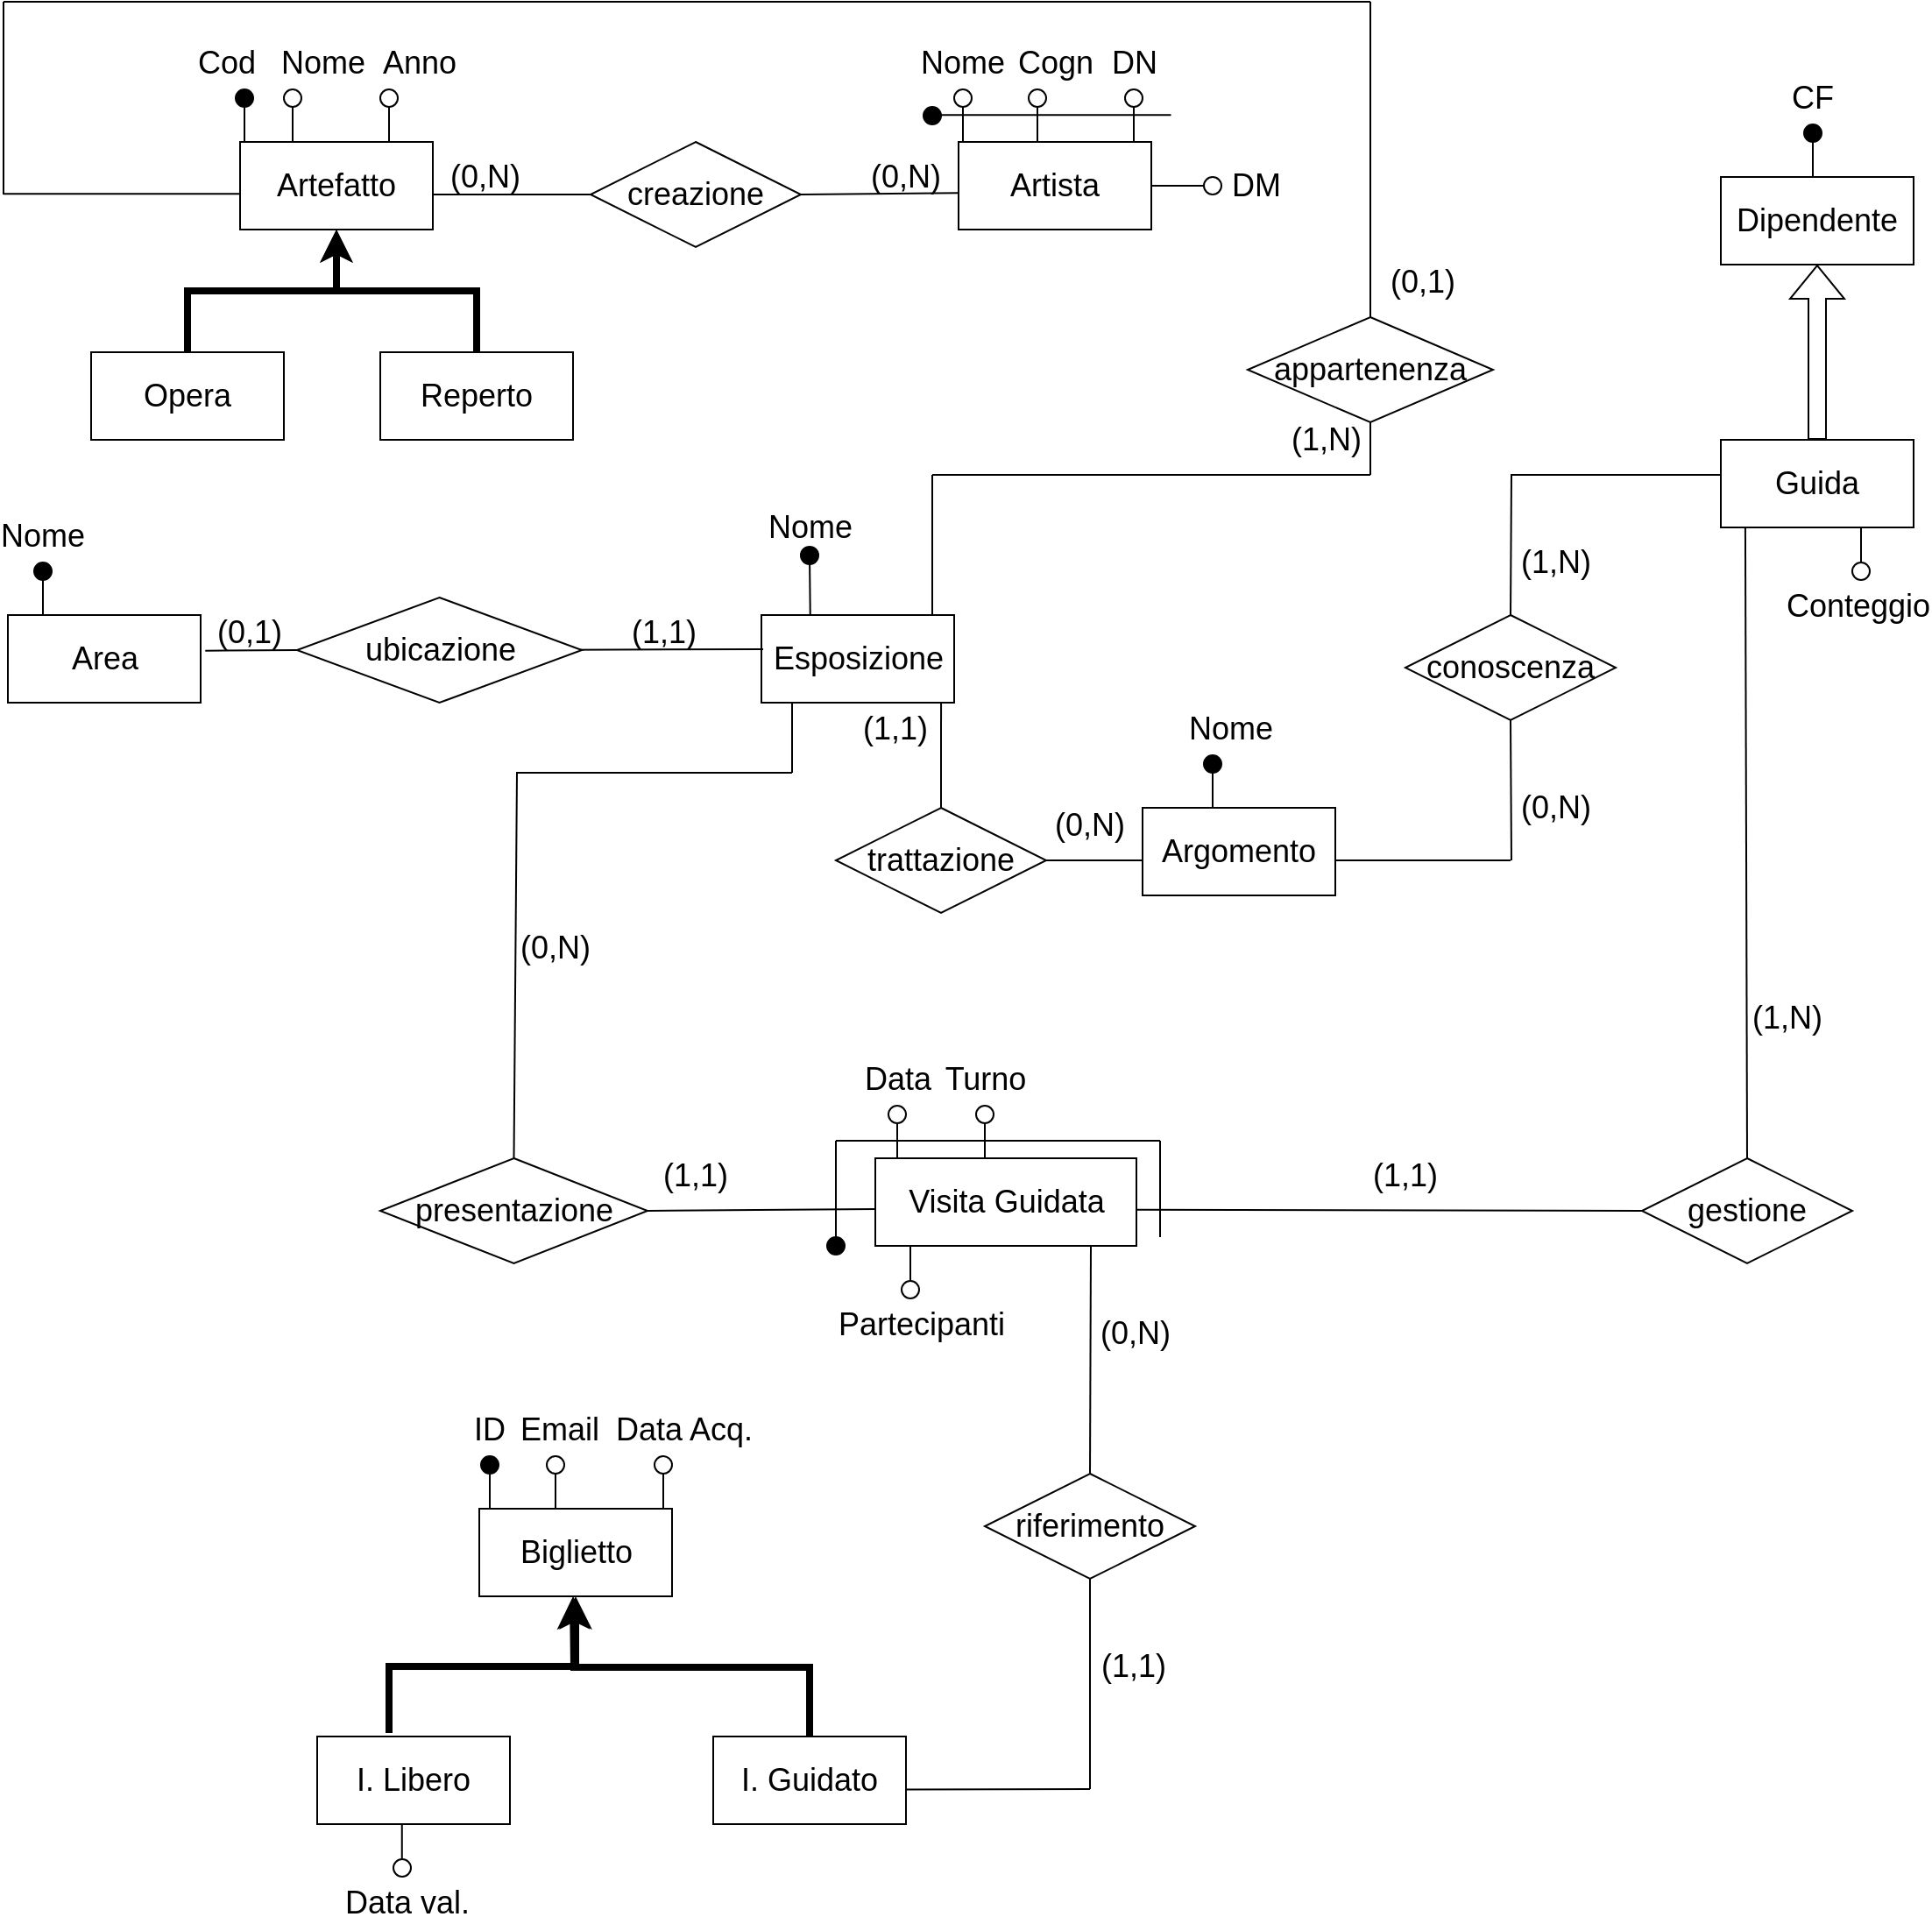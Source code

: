 <mxfile version="27.0.5">
  <diagram name="Pagina-1" id="COeQRHTQGuJaWE0zaVjj">
    <mxGraphModel dx="2373" dy="1402" grid="1" gridSize="10" guides="1" tooltips="1" connect="1" arrows="1" fold="1" page="1" pageScale="1" pageWidth="1169" pageHeight="1654" math="0" shadow="0">
      <root>
        <mxCell id="0" />
        <mxCell id="1" parent="0" />
        <mxCell id="VPmdxkoRCYv9EaFTGyUe-1" value="&lt;font style=&quot;font-size: 18px;&quot;&gt;Artefatto&lt;/font&gt;" style="whiteSpace=wrap;html=1;align=center;" parent="1" vertex="1">
          <mxGeometry x="-1005" y="90" width="110" height="50" as="geometry" />
        </mxCell>
        <mxCell id="VPmdxkoRCYv9EaFTGyUe-9" value="" style="endArrow=none;html=1;rounded=0;entryX=0.5;entryY=1;entryDx=0;entryDy=0;entryPerimeter=0;" parent="1" source="VPmdxkoRCYv9EaFTGyUe-26" edge="1">
          <mxGeometry width="50" height="50" relative="1" as="geometry">
            <mxPoint x="-1002.5" y="90" as="sourcePoint" />
            <mxPoint x="-1002.5" y="70" as="targetPoint" />
          </mxGeometry>
        </mxCell>
        <mxCell id="VPmdxkoRCYv9EaFTGyUe-10" value="&lt;font style=&quot;font-size: 18px;&quot;&gt;Cod&lt;/font&gt;" style="text;html=1;align=center;verticalAlign=middle;whiteSpace=wrap;rounded=0;" parent="1" vertex="1">
          <mxGeometry x="-1035" y="40" width="45" height="10" as="geometry" />
        </mxCell>
        <mxCell id="VPmdxkoRCYv9EaFTGyUe-11" value="" style="verticalLabelPosition=bottom;verticalAlign=top;html=1;shape=mxgraph.flowchart.on-page_reference;" parent="1" vertex="1">
          <mxGeometry x="-980" y="60" width="10" height="10" as="geometry" />
        </mxCell>
        <mxCell id="VPmdxkoRCYv9EaFTGyUe-12" value="" style="endArrow=none;html=1;rounded=0;entryX=0.5;entryY=1;entryDx=0;entryDy=0;entryPerimeter=0;" parent="1" target="VPmdxkoRCYv9EaFTGyUe-11" edge="1">
          <mxGeometry width="50" height="50" relative="1" as="geometry">
            <mxPoint x="-975" y="90" as="sourcePoint" />
            <mxPoint x="-930" y="70" as="targetPoint" />
          </mxGeometry>
        </mxCell>
        <mxCell id="VPmdxkoRCYv9EaFTGyUe-13" value="&lt;font style=&quot;font-size: 18px;&quot;&gt;Nome&lt;/font&gt;" style="text;html=1;align=center;verticalAlign=middle;whiteSpace=wrap;rounded=0;" parent="1" vertex="1">
          <mxGeometry x="-980" y="40" width="45" height="10" as="geometry" />
        </mxCell>
        <mxCell id="VPmdxkoRCYv9EaFTGyUe-14" value="" style="verticalLabelPosition=bottom;verticalAlign=top;html=1;shape=mxgraph.flowchart.on-page_reference;" parent="1" vertex="1">
          <mxGeometry x="-925" y="60" width="10" height="10" as="geometry" />
        </mxCell>
        <mxCell id="VPmdxkoRCYv9EaFTGyUe-15" value="" style="endArrow=none;html=1;rounded=0;entryX=0.5;entryY=1;entryDx=0;entryDy=0;entryPerimeter=0;" parent="1" target="VPmdxkoRCYv9EaFTGyUe-14" edge="1">
          <mxGeometry width="50" height="50" relative="1" as="geometry">
            <mxPoint x="-920" y="90" as="sourcePoint" />
            <mxPoint x="-875" y="70" as="targetPoint" />
          </mxGeometry>
        </mxCell>
        <mxCell id="VPmdxkoRCYv9EaFTGyUe-16" value="&lt;font style=&quot;font-size: 18px;&quot;&gt;Anno&lt;/font&gt;" style="text;html=1;align=center;verticalAlign=middle;whiteSpace=wrap;rounded=0;" parent="1" vertex="1">
          <mxGeometry x="-925" y="40" width="45" height="10" as="geometry" />
        </mxCell>
        <mxCell id="VPmdxkoRCYv9EaFTGyUe-28" value="" style="endArrow=none;html=1;rounded=0;entryX=0.5;entryY=1;entryDx=0;entryDy=0;entryPerimeter=0;" parent="1" target="VPmdxkoRCYv9EaFTGyUe-26" edge="1">
          <mxGeometry width="50" height="50" relative="1" as="geometry">
            <mxPoint x="-1002.5" y="90" as="sourcePoint" />
            <mxPoint x="-1002.5" y="70" as="targetPoint" />
          </mxGeometry>
        </mxCell>
        <mxCell id="VPmdxkoRCYv9EaFTGyUe-26" value="" style="verticalLabelPosition=bottom;verticalAlign=top;html=1;shape=mxgraph.flowchart.on-page_reference;fillColor=#000000;" parent="1" vertex="1">
          <mxGeometry x="-1007.5" y="60" width="10" height="10" as="geometry" />
        </mxCell>
        <mxCell id="VPmdxkoRCYv9EaFTGyUe-29" value="&lt;font style=&quot;font-size: 18px;&quot;&gt;Artista&lt;/font&gt;" style="whiteSpace=wrap;html=1;align=center;" parent="1" vertex="1">
          <mxGeometry x="-595" y="90" width="110" height="50" as="geometry" />
        </mxCell>
        <mxCell id="VPmdxkoRCYv9EaFTGyUe-30" value="" style="endArrow=none;html=1;rounded=0;entryX=0.5;entryY=1;entryDx=0;entryDy=0;entryPerimeter=0;" parent="1" source="VPmdxkoRCYv9EaFTGyUe-39" edge="1">
          <mxGeometry width="50" height="50" relative="1" as="geometry">
            <mxPoint x="-592.5" y="90" as="sourcePoint" />
            <mxPoint x="-592.5" y="70" as="targetPoint" />
          </mxGeometry>
        </mxCell>
        <mxCell id="VPmdxkoRCYv9EaFTGyUe-31" value="&lt;font style=&quot;font-size: 18px;&quot;&gt;Nome&lt;/font&gt;" style="text;html=1;align=center;verticalAlign=middle;whiteSpace=wrap;rounded=0;" parent="1" vertex="1">
          <mxGeometry x="-615" y="40" width="45" height="10" as="geometry" />
        </mxCell>
        <mxCell id="VPmdxkoRCYv9EaFTGyUe-32" value="" style="verticalLabelPosition=bottom;verticalAlign=top;html=1;shape=mxgraph.flowchart.on-page_reference;" parent="1" vertex="1">
          <mxGeometry x="-555" y="60" width="10" height="10" as="geometry" />
        </mxCell>
        <mxCell id="VPmdxkoRCYv9EaFTGyUe-33" value="" style="endArrow=none;html=1;rounded=0;entryX=0.5;entryY=1;entryDx=0;entryDy=0;entryPerimeter=0;" parent="1" target="VPmdxkoRCYv9EaFTGyUe-32" edge="1">
          <mxGeometry width="50" height="50" relative="1" as="geometry">
            <mxPoint x="-550" y="90" as="sourcePoint" />
            <mxPoint x="-505" y="70" as="targetPoint" />
          </mxGeometry>
        </mxCell>
        <mxCell id="VPmdxkoRCYv9EaFTGyUe-34" value="&lt;font style=&quot;font-size: 18px;&quot;&gt;Cogn&lt;/font&gt;" style="text;html=1;align=center;verticalAlign=middle;whiteSpace=wrap;rounded=0;" parent="1" vertex="1">
          <mxGeometry x="-562.5" y="40" width="45" height="10" as="geometry" />
        </mxCell>
        <mxCell id="VPmdxkoRCYv9EaFTGyUe-35" value="" style="verticalLabelPosition=bottom;verticalAlign=top;html=1;shape=mxgraph.flowchart.on-page_reference;" parent="1" vertex="1">
          <mxGeometry x="-500" y="60" width="10" height="10" as="geometry" />
        </mxCell>
        <mxCell id="VPmdxkoRCYv9EaFTGyUe-36" value="" style="endArrow=none;html=1;rounded=0;entryX=0.5;entryY=1;entryDx=0;entryDy=0;entryPerimeter=0;" parent="1" target="VPmdxkoRCYv9EaFTGyUe-35" edge="1">
          <mxGeometry width="50" height="50" relative="1" as="geometry">
            <mxPoint x="-495" y="90" as="sourcePoint" />
            <mxPoint x="-450" y="70" as="targetPoint" />
          </mxGeometry>
        </mxCell>
        <mxCell id="VPmdxkoRCYv9EaFTGyUe-37" value="&lt;font style=&quot;font-size: 18px;&quot;&gt;DN&lt;/font&gt;" style="text;html=1;align=center;verticalAlign=middle;whiteSpace=wrap;rounded=0;" parent="1" vertex="1">
          <mxGeometry x="-517.5" y="40" width="45" height="10" as="geometry" />
        </mxCell>
        <mxCell id="VPmdxkoRCYv9EaFTGyUe-38" value="" style="endArrow=none;html=1;rounded=0;entryX=0.5;entryY=1;entryDx=0;entryDy=0;entryPerimeter=0;" parent="1" target="VPmdxkoRCYv9EaFTGyUe-39" edge="1">
          <mxGeometry width="50" height="50" relative="1" as="geometry">
            <mxPoint x="-592.5" y="90" as="sourcePoint" />
            <mxPoint x="-592.5" y="70" as="targetPoint" />
          </mxGeometry>
        </mxCell>
        <mxCell id="VPmdxkoRCYv9EaFTGyUe-39" value="" style="verticalLabelPosition=bottom;verticalAlign=top;html=1;shape=mxgraph.flowchart.on-page_reference;fillColor=#FFFFFF;" parent="1" vertex="1">
          <mxGeometry x="-597.5" y="60" width="10" height="10" as="geometry" />
        </mxCell>
        <mxCell id="VPmdxkoRCYv9EaFTGyUe-52" value="" style="endArrow=none;html=1;rounded=0;exitX=1;exitY=0.5;exitDx=0;exitDy=0;" parent="1" source="VPmdxkoRCYv9EaFTGyUe-51" edge="1">
          <mxGeometry width="50" height="50" relative="1" as="geometry">
            <mxPoint x="-432.5" y="120" as="sourcePoint" />
            <mxPoint x="-455" y="115" as="targetPoint" />
          </mxGeometry>
        </mxCell>
        <mxCell id="VPmdxkoRCYv9EaFTGyUe-53" value="&lt;font style=&quot;font-size: 18px;&quot;&gt;DM&lt;/font&gt;" style="text;html=1;align=center;verticalAlign=middle;whiteSpace=wrap;rounded=0;" parent="1" vertex="1">
          <mxGeometry x="-445" y="110" width="40" height="10" as="geometry" />
        </mxCell>
        <mxCell id="VPmdxkoRCYv9EaFTGyUe-54" value="" style="endArrow=none;html=1;rounded=0;exitX=1;exitY=0.5;exitDx=0;exitDy=0;" parent="1" source="VPmdxkoRCYv9EaFTGyUe-29" target="VPmdxkoRCYv9EaFTGyUe-51" edge="1">
          <mxGeometry width="50" height="50" relative="1" as="geometry">
            <mxPoint x="-485" y="115" as="sourcePoint" />
            <mxPoint x="-455" y="115" as="targetPoint" />
          </mxGeometry>
        </mxCell>
        <mxCell id="VPmdxkoRCYv9EaFTGyUe-51" value="" style="verticalLabelPosition=bottom;verticalAlign=top;html=1;shape=mxgraph.flowchart.on-page_reference;" parent="1" vertex="1">
          <mxGeometry x="-455" y="110" width="10" height="10" as="geometry" />
        </mxCell>
        <mxCell id="VPmdxkoRCYv9EaFTGyUe-55" value="" style="endArrow=none;html=1;rounded=0;" parent="1" edge="1">
          <mxGeometry width="50" height="50" relative="1" as="geometry">
            <mxPoint x="-606.25" y="74.58" as="sourcePoint" />
            <mxPoint x="-473.75" y="74.58" as="targetPoint" />
          </mxGeometry>
        </mxCell>
        <mxCell id="VPmdxkoRCYv9EaFTGyUe-56" value="" style="verticalLabelPosition=bottom;verticalAlign=top;html=1;shape=mxgraph.flowchart.on-page_reference;fillColor=#000000;" parent="1" vertex="1">
          <mxGeometry x="-615" y="70" width="10" height="10" as="geometry" />
        </mxCell>
        <mxCell id="VPmdxkoRCYv9EaFTGyUe-57" value="" style="endArrow=none;html=1;rounded=0;entryX=0;entryY=0.5;entryDx=0;entryDy=0;" parent="1" target="VPmdxkoRCYv9EaFTGyUe-59" edge="1">
          <mxGeometry width="50" height="50" relative="1" as="geometry">
            <mxPoint x="-895" y="120" as="sourcePoint" />
            <mxPoint x="-805" y="120" as="targetPoint" />
          </mxGeometry>
        </mxCell>
        <mxCell id="VPmdxkoRCYv9EaFTGyUe-58" value="" style="endArrow=none;html=1;rounded=0;exitX=1;exitY=0.5;exitDx=0;exitDy=0;" parent="1" source="VPmdxkoRCYv9EaFTGyUe-59" edge="1">
          <mxGeometry width="50" height="50" relative="1" as="geometry">
            <mxPoint x="-685" y="119" as="sourcePoint" />
            <mxPoint x="-595" y="119.17" as="targetPoint" />
          </mxGeometry>
        </mxCell>
        <mxCell id="VPmdxkoRCYv9EaFTGyUe-59" value="&lt;font style=&quot;font-size: 18px;&quot;&gt;creazione&lt;/font&gt;" style="shape=rhombus;perimeter=rhombusPerimeter;whiteSpace=wrap;html=1;align=center;" parent="1" vertex="1">
          <mxGeometry x="-805" y="90" width="120" height="60" as="geometry" />
        </mxCell>
        <mxCell id="VPmdxkoRCYv9EaFTGyUe-68" style="edgeStyle=orthogonalEdgeStyle;rounded=0;orthogonalLoop=1;jettySize=auto;html=1;entryX=0.5;entryY=1;entryDx=0;entryDy=0;strokeWidth=4;" parent="1" source="VPmdxkoRCYv9EaFTGyUe-66" target="VPmdxkoRCYv9EaFTGyUe-1" edge="1">
          <mxGeometry relative="1" as="geometry" />
        </mxCell>
        <mxCell id="VPmdxkoRCYv9EaFTGyUe-66" value="&lt;font style=&quot;font-size: 18px;&quot;&gt;Opera&lt;/font&gt;" style="whiteSpace=wrap;html=1;align=center;" parent="1" vertex="1">
          <mxGeometry x="-1090" y="210" width="110" height="50" as="geometry" />
        </mxCell>
        <mxCell id="VPmdxkoRCYv9EaFTGyUe-69" style="edgeStyle=orthogonalEdgeStyle;rounded=0;orthogonalLoop=1;jettySize=auto;html=1;entryX=0.5;entryY=1;entryDx=0;entryDy=0;strokeWidth=4;" parent="1" source="VPmdxkoRCYv9EaFTGyUe-67" target="VPmdxkoRCYv9EaFTGyUe-1" edge="1">
          <mxGeometry relative="1" as="geometry" />
        </mxCell>
        <mxCell id="VPmdxkoRCYv9EaFTGyUe-67" value="&lt;font style=&quot;font-size: 18px;&quot;&gt;Reperto&lt;/font&gt;" style="whiteSpace=wrap;html=1;align=center;" parent="1" vertex="1">
          <mxGeometry x="-925" y="210" width="110" height="50" as="geometry" />
        </mxCell>
        <mxCell id="VPmdxkoRCYv9EaFTGyUe-70" value="&lt;font style=&quot;font-size: 18px;&quot;&gt;(0,N)&lt;/font&gt;" style="text;html=1;align=center;verticalAlign=middle;whiteSpace=wrap;rounded=0;" parent="1" vertex="1">
          <mxGeometry x="-885" y="100" width="40" height="20" as="geometry" />
        </mxCell>
        <mxCell id="VPmdxkoRCYv9EaFTGyUe-71" value="&lt;font style=&quot;font-size: 18px;&quot;&gt;(0,N)&lt;/font&gt;" style="text;html=1;align=center;verticalAlign=middle;whiteSpace=wrap;rounded=0;" parent="1" vertex="1">
          <mxGeometry x="-645" y="100" width="40" height="20" as="geometry" />
        </mxCell>
        <mxCell id="VPmdxkoRCYv9EaFTGyUe-121" value="&lt;span style=&quot;font-size: 18px;&quot;&gt;Area&lt;/span&gt;" style="whiteSpace=wrap;html=1;align=center;" parent="1" vertex="1">
          <mxGeometry x="-1137.5" y="360" width="110" height="50" as="geometry" />
        </mxCell>
        <mxCell id="VPmdxkoRCYv9EaFTGyUe-122" value="" style="endArrow=none;html=1;rounded=0;entryX=0.5;entryY=1;entryDx=0;entryDy=0;entryPerimeter=0;" parent="1" source="VPmdxkoRCYv9EaFTGyUe-131" edge="1">
          <mxGeometry width="50" height="50" relative="1" as="geometry">
            <mxPoint x="-1117.5" y="360" as="sourcePoint" />
            <mxPoint x="-1117.5" y="340" as="targetPoint" />
          </mxGeometry>
        </mxCell>
        <mxCell id="VPmdxkoRCYv9EaFTGyUe-123" value="&lt;span style=&quot;font-size: 18px;&quot;&gt;Nome&lt;/span&gt;" style="text;html=1;align=center;verticalAlign=middle;whiteSpace=wrap;rounded=0;" parent="1" vertex="1">
          <mxGeometry x="-1140" y="310" width="45" height="10" as="geometry" />
        </mxCell>
        <mxCell id="VPmdxkoRCYv9EaFTGyUe-130" value="" style="endArrow=none;html=1;rounded=0;entryX=0.5;entryY=1;entryDx=0;entryDy=0;entryPerimeter=0;" parent="1" target="VPmdxkoRCYv9EaFTGyUe-131" edge="1">
          <mxGeometry width="50" height="50" relative="1" as="geometry">
            <mxPoint x="-1117.5" y="360" as="sourcePoint" />
            <mxPoint x="-1117.5" y="340" as="targetPoint" />
          </mxGeometry>
        </mxCell>
        <mxCell id="VPmdxkoRCYv9EaFTGyUe-131" value="" style="verticalLabelPosition=bottom;verticalAlign=top;html=1;shape=mxgraph.flowchart.on-page_reference;fillColor=#000000;" parent="1" vertex="1">
          <mxGeometry x="-1122.5" y="330" width="10" height="10" as="geometry" />
        </mxCell>
        <mxCell id="VPmdxkoRCYv9EaFTGyUe-138" value="&lt;span style=&quot;font-size: 18px;&quot;&gt;Esposizione&lt;/span&gt;" style="whiteSpace=wrap;html=1;align=center;" parent="1" vertex="1">
          <mxGeometry x="-707.5" y="360" width="110" height="50" as="geometry" />
        </mxCell>
        <mxCell id="VPmdxkoRCYv9EaFTGyUe-154" value="" style="endArrow=none;html=1;rounded=0;entryX=0;entryY=0.5;entryDx=0;entryDy=0;exitX=1.024;exitY=0.407;exitDx=0;exitDy=0;exitPerimeter=0;" parent="1" source="VPmdxkoRCYv9EaFTGyUe-121" target="VPmdxkoRCYv9EaFTGyUe-156" edge="1">
          <mxGeometry width="50" height="50" relative="1" as="geometry">
            <mxPoint x="-1032.5" y="380" as="sourcePoint" />
            <mxPoint x="-942.5" y="380" as="targetPoint" />
          </mxGeometry>
        </mxCell>
        <mxCell id="VPmdxkoRCYv9EaFTGyUe-155" value="" style="endArrow=none;html=1;rounded=0;exitX=1;exitY=0.5;exitDx=0;exitDy=0;entryX=0.009;entryY=0.39;entryDx=0;entryDy=0;entryPerimeter=0;" parent="1" target="VPmdxkoRCYv9EaFTGyUe-138" edge="1">
          <mxGeometry width="50" height="50" relative="1" as="geometry">
            <mxPoint x="-852.5" y="380" as="sourcePoint" />
            <mxPoint x="-733.5" y="379.17" as="targetPoint" />
          </mxGeometry>
        </mxCell>
        <mxCell id="VPmdxkoRCYv9EaFTGyUe-156" value="&lt;span style=&quot;font-size: 18px;&quot;&gt;ubicazione&lt;/span&gt;" style="shape=rhombus;perimeter=rhombusPerimeter;whiteSpace=wrap;html=1;align=center;" parent="1" vertex="1">
          <mxGeometry x="-972.5" y="350" width="162.5" height="60" as="geometry" />
        </mxCell>
        <mxCell id="VPmdxkoRCYv9EaFTGyUe-157" value="&lt;font style=&quot;font-size: 18px;&quot;&gt;(0,1)&lt;/font&gt;" style="text;html=1;align=center;verticalAlign=middle;whiteSpace=wrap;rounded=0;" parent="1" vertex="1">
          <mxGeometry x="-1017.5" y="360" width="35" height="20" as="geometry" />
        </mxCell>
        <mxCell id="VPmdxkoRCYv9EaFTGyUe-158" value="&lt;font style=&quot;font-size: 18px;&quot;&gt;(1,1)&lt;/font&gt;" style="text;html=1;align=center;verticalAlign=middle;whiteSpace=wrap;rounded=0;" parent="1" vertex="1">
          <mxGeometry x="-783.5" y="360" width="40" height="20" as="geometry" />
        </mxCell>
        <mxCell id="VPmdxkoRCYv9EaFTGyUe-184" value="" style="endArrow=none;html=1;rounded=0;entryX=0.617;entryY=-0.019;entryDx=0;entryDy=0;entryPerimeter=0;" parent="1" source="VPmdxkoRCYv9EaFTGyUe-186" edge="1">
          <mxGeometry width="50" height="50" relative="1" as="geometry">
            <mxPoint x="-725.12" y="325.95" as="sourcePoint" />
            <mxPoint x="-679.63" y="360.0" as="targetPoint" />
          </mxGeometry>
        </mxCell>
        <mxCell id="VPmdxkoRCYv9EaFTGyUe-186" value="" style="verticalLabelPosition=bottom;verticalAlign=top;html=1;shape=mxgraph.flowchart.on-page_reference;fillColor=#000000;" parent="1" vertex="1">
          <mxGeometry x="-685" y="320.95" width="10" height="10" as="geometry" />
        </mxCell>
        <mxCell id="VPmdxkoRCYv9EaFTGyUe-196" value="" style="endArrow=none;html=1;rounded=0;entryX=0;entryY=0.5;entryDx=0;entryDy=0;" parent="1" edge="1">
          <mxGeometry relative="1" as="geometry">
            <mxPoint x="-1140" y="119.6" as="sourcePoint" />
            <mxPoint x="-1005" y="119.6" as="targetPoint" />
          </mxGeometry>
        </mxCell>
        <mxCell id="VPmdxkoRCYv9EaFTGyUe-197" value="" style="endArrow=none;html=1;rounded=0;" parent="1" edge="1">
          <mxGeometry relative="1" as="geometry">
            <mxPoint x="-1140" y="10" as="sourcePoint" />
            <mxPoint x="-360" y="10" as="targetPoint" />
          </mxGeometry>
        </mxCell>
        <mxCell id="VPmdxkoRCYv9EaFTGyUe-198" value="" style="endArrow=none;html=1;rounded=0;" parent="1" edge="1">
          <mxGeometry relative="1" as="geometry">
            <mxPoint x="-1140" y="120" as="sourcePoint" />
            <mxPoint x="-1140" y="10" as="targetPoint" />
          </mxGeometry>
        </mxCell>
        <mxCell id="VPmdxkoRCYv9EaFTGyUe-199" value="" style="endArrow=none;html=1;rounded=0;exitX=0.5;exitY=0;exitDx=0;exitDy=0;" parent="1" source="VPmdxkoRCYv9EaFTGyUe-200" edge="1">
          <mxGeometry relative="1" as="geometry">
            <mxPoint x="-360" y="70" as="sourcePoint" />
            <mxPoint x="-360" y="10" as="targetPoint" />
          </mxGeometry>
        </mxCell>
        <mxCell id="VPmdxkoRCYv9EaFTGyUe-200" value="&lt;span style=&quot;font-size: 18px;&quot;&gt;appartenenza&lt;/span&gt;" style="shape=rhombus;perimeter=rhombusPerimeter;whiteSpace=wrap;html=1;align=center;" parent="1" vertex="1">
          <mxGeometry x="-430" y="190" width="140" height="60" as="geometry" />
        </mxCell>
        <mxCell id="VPmdxkoRCYv9EaFTGyUe-201" value="" style="endArrow=none;html=1;rounded=0;" parent="1" edge="1">
          <mxGeometry relative="1" as="geometry">
            <mxPoint x="-610" y="360" as="sourcePoint" />
            <mxPoint x="-610" y="280" as="targetPoint" />
          </mxGeometry>
        </mxCell>
        <mxCell id="VPmdxkoRCYv9EaFTGyUe-202" value="" style="endArrow=none;html=1;rounded=0;" parent="1" edge="1">
          <mxGeometry relative="1" as="geometry">
            <mxPoint x="-610" y="280" as="sourcePoint" />
            <mxPoint x="-360" y="280" as="targetPoint" />
          </mxGeometry>
        </mxCell>
        <mxCell id="VPmdxkoRCYv9EaFTGyUe-203" value="" style="endArrow=none;html=1;rounded=0;entryX=0.5;entryY=1;entryDx=0;entryDy=0;" parent="1" target="VPmdxkoRCYv9EaFTGyUe-200" edge="1">
          <mxGeometry relative="1" as="geometry">
            <mxPoint x="-360" y="280" as="sourcePoint" />
            <mxPoint x="-470" y="510" as="targetPoint" />
          </mxGeometry>
        </mxCell>
        <mxCell id="VPmdxkoRCYv9EaFTGyUe-204" value="&lt;font style=&quot;font-size: 18px;&quot;&gt;(1,N)&lt;/font&gt;" style="text;html=1;align=center;verticalAlign=middle;whiteSpace=wrap;rounded=0;" parent="1" vertex="1">
          <mxGeometry x="-405" y="250" width="40" height="20" as="geometry" />
        </mxCell>
        <mxCell id="VPmdxkoRCYv9EaFTGyUe-205" value="&lt;font style=&quot;font-size: 18px;&quot;&gt;(0,1)&lt;/font&gt;" style="text;html=1;align=center;verticalAlign=middle;whiteSpace=wrap;rounded=0;" parent="1" vertex="1">
          <mxGeometry x="-350" y="160" width="40" height="20" as="geometry" />
        </mxCell>
        <mxCell id="VPmdxkoRCYv9EaFTGyUe-206" value="&lt;font style=&quot;font-size: 18px;&quot;&gt;Dipendente&lt;/font&gt;" style="whiteSpace=wrap;html=1;align=center;" parent="1" vertex="1">
          <mxGeometry x="-160" y="110" width="110" height="50" as="geometry" />
        </mxCell>
        <mxCell id="VPmdxkoRCYv9EaFTGyUe-207" value="" style="endArrow=none;html=1;rounded=0;entryX=0.5;entryY=1;entryDx=0;entryDy=0;entryPerimeter=0;" parent="1" source="VPmdxkoRCYv9EaFTGyUe-216" edge="1">
          <mxGeometry width="50" height="50" relative="1" as="geometry">
            <mxPoint x="-107.5" y="110" as="sourcePoint" />
            <mxPoint x="-107.5" y="90" as="targetPoint" />
          </mxGeometry>
        </mxCell>
        <mxCell id="VPmdxkoRCYv9EaFTGyUe-208" value="&lt;span style=&quot;font-size: 18px;&quot;&gt;CF&lt;/span&gt;" style="text;html=1;align=center;verticalAlign=middle;whiteSpace=wrap;rounded=0;" parent="1" vertex="1">
          <mxGeometry x="-130" y="60" width="45" height="10" as="geometry" />
        </mxCell>
        <mxCell id="VPmdxkoRCYv9EaFTGyUe-215" value="" style="endArrow=none;html=1;rounded=0;entryX=0.5;entryY=1;entryDx=0;entryDy=0;entryPerimeter=0;" parent="1" target="VPmdxkoRCYv9EaFTGyUe-216" edge="1">
          <mxGeometry width="50" height="50" relative="1" as="geometry">
            <mxPoint x="-107.5" y="110" as="sourcePoint" />
            <mxPoint x="-107.5" y="90" as="targetPoint" />
          </mxGeometry>
        </mxCell>
        <mxCell id="VPmdxkoRCYv9EaFTGyUe-216" value="" style="verticalLabelPosition=bottom;verticalAlign=top;html=1;shape=mxgraph.flowchart.on-page_reference;fillColor=#000000;" parent="1" vertex="1">
          <mxGeometry x="-112.5" y="80" width="10" height="10" as="geometry" />
        </mxCell>
        <mxCell id="VPmdxkoRCYv9EaFTGyUe-228" value="&lt;span style=&quot;font-size: 18px;&quot;&gt;Guida&lt;/span&gt;" style="whiteSpace=wrap;html=1;align=center;" parent="1" vertex="1">
          <mxGeometry x="-160" y="260" width="110" height="50" as="geometry" />
        </mxCell>
        <mxCell id="VPmdxkoRCYv9EaFTGyUe-236" value="" style="verticalLabelPosition=bottom;verticalAlign=top;html=1;shape=mxgraph.flowchart.on-page_reference;" parent="1" vertex="1">
          <mxGeometry x="-85" y="330" width="10" height="10" as="geometry" />
        </mxCell>
        <mxCell id="VPmdxkoRCYv9EaFTGyUe-237" value="" style="endArrow=none;html=1;rounded=0;entryX=0.5;entryY=0;entryDx=0;entryDy=0;entryPerimeter=0;" parent="1" target="VPmdxkoRCYv9EaFTGyUe-236" edge="1">
          <mxGeometry width="50" height="50" relative="1" as="geometry">
            <mxPoint x="-80" y="310" as="sourcePoint" />
            <mxPoint x="-34" y="340" as="targetPoint" />
          </mxGeometry>
        </mxCell>
        <mxCell id="VPmdxkoRCYv9EaFTGyUe-238" value="&lt;span style=&quot;font-size: 18px;&quot;&gt;Conteggio&lt;/span&gt;" style="text;html=1;align=center;verticalAlign=middle;whiteSpace=wrap;rounded=0;" parent="1" vertex="1">
          <mxGeometry x="-104" y="350" width="45" height="10" as="geometry" />
        </mxCell>
        <mxCell id="VPmdxkoRCYv9EaFTGyUe-243" value="&lt;span style=&quot;font-size: 18px;&quot;&gt;Argomento&lt;/span&gt;" style="whiteSpace=wrap;html=1;align=center;" parent="1" vertex="1">
          <mxGeometry x="-490" y="470" width="110" height="50" as="geometry" />
        </mxCell>
        <mxCell id="VPmdxkoRCYv9EaFTGyUe-246" value="" style="verticalLabelPosition=bottom;verticalAlign=top;html=1;shape=mxgraph.flowchart.on-page_reference;fillColor=#000000;" parent="1" vertex="1">
          <mxGeometry x="-455" y="440" width="10" height="10" as="geometry" />
        </mxCell>
        <mxCell id="VPmdxkoRCYv9EaFTGyUe-247" value="" style="endArrow=none;html=1;rounded=0;entryX=0.5;entryY=1;entryDx=0;entryDy=0;entryPerimeter=0;" parent="1" target="VPmdxkoRCYv9EaFTGyUe-246" edge="1">
          <mxGeometry width="50" height="50" relative="1" as="geometry">
            <mxPoint x="-450" y="470" as="sourcePoint" />
            <mxPoint x="-405" y="450" as="targetPoint" />
          </mxGeometry>
        </mxCell>
        <mxCell id="VPmdxkoRCYv9EaFTGyUe-248" value="&lt;font style=&quot;font-size: 18px;&quot;&gt;Nome&lt;/font&gt;" style="text;html=1;align=center;verticalAlign=middle;whiteSpace=wrap;rounded=0;" parent="1" vertex="1">
          <mxGeometry x="-462.5" y="420" width="45" height="10" as="geometry" />
        </mxCell>
        <mxCell id="VPmdxkoRCYv9EaFTGyUe-258" value="" style="endArrow=none;html=1;rounded=0;entryX=0.5;entryY=0;entryDx=0;entryDy=0;exitX=0.932;exitY=1;exitDx=0;exitDy=0;exitPerimeter=0;" parent="1" source="VPmdxkoRCYv9EaFTGyUe-138" target="VPmdxkoRCYv9EaFTGyUe-260" edge="1">
          <mxGeometry width="50" height="50" relative="1" as="geometry">
            <mxPoint x="-790" y="500" as="sourcePoint" />
            <mxPoint x="-700" y="500" as="targetPoint" />
          </mxGeometry>
        </mxCell>
        <mxCell id="VPmdxkoRCYv9EaFTGyUe-259" value="" style="endArrow=none;html=1;rounded=0;exitX=1;exitY=0.5;exitDx=0;exitDy=0;" parent="1" source="VPmdxkoRCYv9EaFTGyUe-260" edge="1">
          <mxGeometry width="50" height="50" relative="1" as="geometry">
            <mxPoint x="-580" y="499" as="sourcePoint" />
            <mxPoint x="-490" y="500" as="targetPoint" />
          </mxGeometry>
        </mxCell>
        <mxCell id="VPmdxkoRCYv9EaFTGyUe-260" value="&lt;span style=&quot;font-size: 18px;&quot;&gt;trattazione&lt;/span&gt;" style="shape=rhombus;perimeter=rhombusPerimeter;whiteSpace=wrap;html=1;align=center;" parent="1" vertex="1">
          <mxGeometry x="-665" y="470" width="120" height="60" as="geometry" />
        </mxCell>
        <mxCell id="VPmdxkoRCYv9EaFTGyUe-261" value="&lt;font style=&quot;font-size: 18px;&quot;&gt;(1,1)&lt;/font&gt;" style="text;html=1;align=center;verticalAlign=middle;whiteSpace=wrap;rounded=0;" parent="1" vertex="1">
          <mxGeometry x="-651.5" y="415" width="40" height="20" as="geometry" />
        </mxCell>
        <mxCell id="VPmdxkoRCYv9EaFTGyUe-262" value="&lt;font style=&quot;font-size: 18px;&quot;&gt;(0,N)&lt;/font&gt;" style="text;html=1;align=center;verticalAlign=middle;whiteSpace=wrap;rounded=0;" parent="1" vertex="1">
          <mxGeometry x="-540" y="470" width="40" height="20" as="geometry" />
        </mxCell>
        <mxCell id="VPmdxkoRCYv9EaFTGyUe-263" value="&lt;span style=&quot;font-size: 18px;&quot;&gt;conoscenza&lt;/span&gt;" style="shape=rhombus;perimeter=rhombusPerimeter;whiteSpace=wrap;html=1;align=center;" parent="1" vertex="1">
          <mxGeometry x="-340" y="360" width="120" height="60" as="geometry" />
        </mxCell>
        <mxCell id="VPmdxkoRCYv9EaFTGyUe-264" value="" style="endArrow=none;html=1;rounded=0;exitX=0.5;exitY=0;exitDx=0;exitDy=0;" parent="1" source="VPmdxkoRCYv9EaFTGyUe-263" edge="1">
          <mxGeometry width="50" height="50" relative="1" as="geometry">
            <mxPoint x="-331.5" y="300" as="sourcePoint" />
            <mxPoint x="-279.5" y="280" as="targetPoint" />
          </mxGeometry>
        </mxCell>
        <mxCell id="VPmdxkoRCYv9EaFTGyUe-265" value="&lt;font style=&quot;font-size: 18px;&quot;&gt;(1,N)&lt;/font&gt;" style="text;html=1;align=center;verticalAlign=middle;whiteSpace=wrap;rounded=0;" parent="1" vertex="1">
          <mxGeometry x="-274" y="320" width="40" height="20" as="geometry" />
        </mxCell>
        <mxCell id="VPmdxkoRCYv9EaFTGyUe-266" value="" style="endArrow=none;html=1;rounded=0;exitX=0.5;exitY=0;exitDx=0;exitDy=0;entryX=0.5;entryY=1;entryDx=0;entryDy=0;" parent="1" target="VPmdxkoRCYv9EaFTGyUe-263" edge="1">
          <mxGeometry width="50" height="50" relative="1" as="geometry">
            <mxPoint x="-279.5" y="500" as="sourcePoint" />
            <mxPoint x="-279.5" y="420" as="targetPoint" />
          </mxGeometry>
        </mxCell>
        <mxCell id="VPmdxkoRCYv9EaFTGyUe-267" value="&lt;font style=&quot;font-size: 18px;&quot;&gt;(0,N)&lt;/font&gt;" style="text;html=1;align=center;verticalAlign=middle;whiteSpace=wrap;rounded=0;" parent="1" vertex="1">
          <mxGeometry x="-274" y="460" width="40" height="20" as="geometry" />
        </mxCell>
        <mxCell id="VPmdxkoRCYv9EaFTGyUe-268" value="" style="endArrow=none;html=1;rounded=0;" parent="1" edge="1">
          <mxGeometry width="50" height="50" relative="1" as="geometry">
            <mxPoint x="-280" y="280" as="sourcePoint" />
            <mxPoint x="-160" y="280" as="targetPoint" />
          </mxGeometry>
        </mxCell>
        <mxCell id="VPmdxkoRCYv9EaFTGyUe-269" value="" style="endArrow=none;html=1;rounded=0;" parent="1" edge="1">
          <mxGeometry width="50" height="50" relative="1" as="geometry">
            <mxPoint x="-380" y="500" as="sourcePoint" />
            <mxPoint x="-280" y="500" as="targetPoint" />
          </mxGeometry>
        </mxCell>
        <mxCell id="VPmdxkoRCYv9EaFTGyUe-276" value="" style="shape=flexArrow;endArrow=classic;html=1;rounded=0;" parent="1" source="VPmdxkoRCYv9EaFTGyUe-228" edge="1">
          <mxGeometry width="50" height="50" relative="1" as="geometry">
            <mxPoint x="-105.5" y="150" as="sourcePoint" />
            <mxPoint x="-105" y="160" as="targetPoint" />
          </mxGeometry>
        </mxCell>
        <mxCell id="VPmdxkoRCYv9EaFTGyUe-277" value="&lt;span style=&quot;font-size: 18px;&quot;&gt;Visita Guidata&lt;/span&gt;" style="whiteSpace=wrap;html=1;align=center;" parent="1" vertex="1">
          <mxGeometry x="-642.5" y="670" width="149" height="50" as="geometry" />
        </mxCell>
        <mxCell id="VPmdxkoRCYv9EaFTGyUe-280" value="" style="verticalLabelPosition=bottom;verticalAlign=top;html=1;shape=mxgraph.flowchart.on-page_reference;" parent="1" vertex="1">
          <mxGeometry x="-635" y="640" width="10" height="10" as="geometry" />
        </mxCell>
        <mxCell id="VPmdxkoRCYv9EaFTGyUe-281" value="" style="endArrow=none;html=1;rounded=0;entryX=0.5;entryY=1;entryDx=0;entryDy=0;entryPerimeter=0;" parent="1" target="VPmdxkoRCYv9EaFTGyUe-280" edge="1">
          <mxGeometry width="50" height="50" relative="1" as="geometry">
            <mxPoint x="-630" y="670" as="sourcePoint" />
            <mxPoint x="-585" y="650" as="targetPoint" />
          </mxGeometry>
        </mxCell>
        <mxCell id="VPmdxkoRCYv9EaFTGyUe-282" value="&lt;font style=&quot;font-size: 18px;&quot;&gt;Data&lt;/font&gt;" style="text;html=1;align=center;verticalAlign=middle;whiteSpace=wrap;rounded=0;" parent="1" vertex="1">
          <mxGeometry x="-652.5" y="620" width="45" height="10" as="geometry" />
        </mxCell>
        <mxCell id="VPmdxkoRCYv9EaFTGyUe-283" value="" style="verticalLabelPosition=bottom;verticalAlign=top;html=1;shape=mxgraph.flowchart.on-page_reference;" parent="1" vertex="1">
          <mxGeometry x="-585" y="640" width="10" height="10" as="geometry" />
        </mxCell>
        <mxCell id="VPmdxkoRCYv9EaFTGyUe-284" value="" style="endArrow=none;html=1;rounded=0;entryX=0.5;entryY=1;entryDx=0;entryDy=0;entryPerimeter=0;" parent="1" target="VPmdxkoRCYv9EaFTGyUe-283" edge="1">
          <mxGeometry width="50" height="50" relative="1" as="geometry">
            <mxPoint x="-580" y="670" as="sourcePoint" />
            <mxPoint x="-535" y="650" as="targetPoint" />
          </mxGeometry>
        </mxCell>
        <mxCell id="VPmdxkoRCYv9EaFTGyUe-285" value="&lt;span style=&quot;font-size: 18px;&quot;&gt;Turno&lt;/span&gt;" style="text;html=1;align=center;verticalAlign=middle;whiteSpace=wrap;rounded=0;" parent="1" vertex="1">
          <mxGeometry x="-602.5" y="620" width="45" height="10" as="geometry" />
        </mxCell>
        <mxCell id="VPmdxkoRCYv9EaFTGyUe-288" value="" style="verticalLabelPosition=bottom;verticalAlign=top;html=1;shape=mxgraph.flowchart.on-page_reference;" parent="1" vertex="1">
          <mxGeometry x="-627.5" y="740" width="10" height="10" as="geometry" />
        </mxCell>
        <mxCell id="VPmdxkoRCYv9EaFTGyUe-289" value="" style="endArrow=none;html=1;rounded=0;entryX=0.5;entryY=0;entryDx=0;entryDy=0;entryPerimeter=0;" parent="1" target="VPmdxkoRCYv9EaFTGyUe-288" edge="1">
          <mxGeometry width="50" height="50" relative="1" as="geometry">
            <mxPoint x="-622.5" y="720" as="sourcePoint" />
            <mxPoint x="-577.5" y="750" as="targetPoint" />
          </mxGeometry>
        </mxCell>
        <mxCell id="VPmdxkoRCYv9EaFTGyUe-290" value="&lt;span style=&quot;font-size: 18px;&quot;&gt;Partecipanti&lt;/span&gt;" style="text;html=1;align=center;verticalAlign=middle;whiteSpace=wrap;rounded=0;" parent="1" vertex="1">
          <mxGeometry x="-670" y="760" width="107.5" height="10" as="geometry" />
        </mxCell>
        <mxCell id="VPmdxkoRCYv9EaFTGyUe-291" value="&lt;font style=&quot;font-size: 18px;&quot;&gt;gestione&lt;/font&gt;" style="shape=rhombus;perimeter=rhombusPerimeter;whiteSpace=wrap;html=1;align=center;" parent="1" vertex="1">
          <mxGeometry x="-205" y="670" width="120" height="60" as="geometry" />
        </mxCell>
        <mxCell id="VPmdxkoRCYv9EaFTGyUe-292" value="" style="endArrow=none;html=1;rounded=0;exitX=0.5;exitY=0;exitDx=0;exitDy=0;entryX=0.127;entryY=1.004;entryDx=0;entryDy=0;entryPerimeter=0;" parent="1" source="VPmdxkoRCYv9EaFTGyUe-291" target="VPmdxkoRCYv9EaFTGyUe-228" edge="1">
          <mxGeometry width="50" height="50" relative="1" as="geometry">
            <mxPoint x="-196.5" y="570" as="sourcePoint" />
            <mxPoint x="-144.5" y="550" as="targetPoint" />
          </mxGeometry>
        </mxCell>
        <mxCell id="VPmdxkoRCYv9EaFTGyUe-293" value="&lt;span style=&quot;font-size: 18px;&quot;&gt;(1,N)&lt;/span&gt;" style="text;html=1;align=center;verticalAlign=middle;whiteSpace=wrap;rounded=0;" parent="1" vertex="1">
          <mxGeometry x="-142.5" y="580" width="40" height="20" as="geometry" />
        </mxCell>
        <mxCell id="VPmdxkoRCYv9EaFTGyUe-294" value="" style="endArrow=none;html=1;rounded=0;entryX=0;entryY=0.5;entryDx=0;entryDy=0;exitX=0.998;exitY=0.588;exitDx=0;exitDy=0;exitPerimeter=0;" parent="1" source="VPmdxkoRCYv9EaFTGyUe-277" target="VPmdxkoRCYv9EaFTGyUe-291" edge="1">
          <mxGeometry width="50" height="50" relative="1" as="geometry">
            <mxPoint x="-440" y="690" as="sourcePoint" />
            <mxPoint x="-205" y="640" as="targetPoint" />
          </mxGeometry>
        </mxCell>
        <mxCell id="VPmdxkoRCYv9EaFTGyUe-295" value="&lt;font style=&quot;font-size: 18px;&quot;&gt;(1,1)&lt;/font&gt;" style="text;html=1;align=center;verticalAlign=middle;whiteSpace=wrap;rounded=0;" parent="1" vertex="1">
          <mxGeometry x="-360" y="670" width="40" height="20" as="geometry" />
        </mxCell>
        <mxCell id="VPmdxkoRCYv9EaFTGyUe-296" value="&lt;span style=&quot;font-size: 18px;&quot;&gt;presentazione&lt;/span&gt;" style="shape=rhombus;perimeter=rhombusPerimeter;whiteSpace=wrap;html=1;align=center;" parent="1" vertex="1">
          <mxGeometry x="-925" y="670" width="152.5" height="60" as="geometry" />
        </mxCell>
        <mxCell id="VPmdxkoRCYv9EaFTGyUe-297" value="" style="endArrow=none;html=1;rounded=0;exitX=0.5;exitY=0;exitDx=0;exitDy=0;" parent="1" source="VPmdxkoRCYv9EaFTGyUe-296" edge="1">
          <mxGeometry width="50" height="50" relative="1" as="geometry">
            <mxPoint x="-899" y="610" as="sourcePoint" />
            <mxPoint x="-847" y="450" as="targetPoint" />
          </mxGeometry>
        </mxCell>
        <mxCell id="VPmdxkoRCYv9EaFTGyUe-298" value="&lt;font style=&quot;font-size: 18px;&quot;&gt;(0,N)&lt;/font&gt;" style="text;html=1;align=center;verticalAlign=middle;whiteSpace=wrap;rounded=0;" parent="1" vertex="1">
          <mxGeometry x="-845" y="540" width="40" height="20" as="geometry" />
        </mxCell>
        <mxCell id="VPmdxkoRCYv9EaFTGyUe-299" value="" style="endArrow=none;html=1;rounded=0;exitX=0.001;exitY=0.58;exitDx=0;exitDy=0;entryX=1;entryY=0.5;entryDx=0;entryDy=0;exitPerimeter=0;" parent="1" source="VPmdxkoRCYv9EaFTGyUe-277" target="VPmdxkoRCYv9EaFTGyUe-296" edge="1">
          <mxGeometry width="50" height="50" relative="1" as="geometry">
            <mxPoint x="-769.5" y="780" as="sourcePoint" />
            <mxPoint x="-770" y="700" as="targetPoint" />
          </mxGeometry>
        </mxCell>
        <mxCell id="VPmdxkoRCYv9EaFTGyUe-300" value="&lt;font style=&quot;font-size: 18px;&quot;&gt;(1,1)&lt;/font&gt;" style="text;html=1;align=center;verticalAlign=middle;whiteSpace=wrap;rounded=0;" parent="1" vertex="1">
          <mxGeometry x="-765" y="670" width="40" height="20" as="geometry" />
        </mxCell>
        <mxCell id="VPmdxkoRCYv9EaFTGyUe-301" value="" style="endArrow=none;html=1;rounded=0;" parent="1" edge="1">
          <mxGeometry width="50" height="50" relative="1" as="geometry">
            <mxPoint x="-847.5" y="450" as="sourcePoint" />
            <mxPoint x="-690" y="450" as="targetPoint" />
          </mxGeometry>
        </mxCell>
        <mxCell id="VPmdxkoRCYv9EaFTGyUe-306" value="" style="endArrow=none;html=1;rounded=0;" parent="1" source="VPmdxkoRCYv9EaFTGyUe-307" edge="1">
          <mxGeometry width="50" height="50" relative="1" as="geometry">
            <mxPoint x="-667.5" y="705" as="sourcePoint" />
            <mxPoint x="-665" y="660" as="targetPoint" />
          </mxGeometry>
        </mxCell>
        <mxCell id="VPmdxkoRCYv9EaFTGyUe-307" value="" style="verticalLabelPosition=bottom;verticalAlign=top;html=1;shape=mxgraph.flowchart.on-page_reference;fillColor=#000000;" parent="1" vertex="1">
          <mxGeometry x="-670" y="715" width="10" height="10" as="geometry" />
        </mxCell>
        <mxCell id="VPmdxkoRCYv9EaFTGyUe-308" value="" style="endArrow=none;html=1;rounded=0;" parent="1" edge="1">
          <mxGeometry width="50" height="50" relative="1" as="geometry">
            <mxPoint x="-665" y="660" as="sourcePoint" />
            <mxPoint x="-480" y="660" as="targetPoint" />
          </mxGeometry>
        </mxCell>
        <mxCell id="VPmdxkoRCYv9EaFTGyUe-309" value="" style="endArrow=none;html=1;rounded=0;" parent="1" edge="1">
          <mxGeometry width="50" height="50" relative="1" as="geometry">
            <mxPoint x="-480" y="715" as="sourcePoint" />
            <mxPoint x="-480" y="660" as="targetPoint" />
          </mxGeometry>
        </mxCell>
        <mxCell id="VPmdxkoRCYv9EaFTGyUe-310" value="&lt;font style=&quot;font-size: 18px;&quot;&gt;riferimento&lt;/font&gt;" style="shape=rhombus;perimeter=rhombusPerimeter;whiteSpace=wrap;html=1;align=center;" parent="1" vertex="1">
          <mxGeometry x="-580" y="850" width="120" height="60" as="geometry" />
        </mxCell>
        <mxCell id="VPmdxkoRCYv9EaFTGyUe-311" value="" style="endArrow=none;html=1;rounded=0;exitX=0.5;exitY=0;exitDx=0;exitDy=0;" parent="1" source="VPmdxkoRCYv9EaFTGyUe-310" edge="1">
          <mxGeometry width="50" height="50" relative="1" as="geometry">
            <mxPoint x="-571.5" y="740" as="sourcePoint" />
            <mxPoint x="-519.5" y="720" as="targetPoint" />
          </mxGeometry>
        </mxCell>
        <mxCell id="VPmdxkoRCYv9EaFTGyUe-312" value="&lt;font style=&quot;font-size: 18px;&quot;&gt;(0,N)&lt;/font&gt;" style="text;html=1;align=center;verticalAlign=middle;whiteSpace=wrap;rounded=0;" parent="1" vertex="1">
          <mxGeometry x="-514" y="760" width="40" height="20" as="geometry" />
        </mxCell>
        <mxCell id="VPmdxkoRCYv9EaFTGyUe-313" value="" style="endArrow=none;html=1;rounded=0;entryX=0.5;entryY=1;entryDx=0;entryDy=0;" parent="1" target="VPmdxkoRCYv9EaFTGyUe-310" edge="1">
          <mxGeometry width="50" height="50" relative="1" as="geometry">
            <mxPoint x="-520" y="1030" as="sourcePoint" />
            <mxPoint x="-519.5" y="860" as="targetPoint" />
          </mxGeometry>
        </mxCell>
        <mxCell id="VPmdxkoRCYv9EaFTGyUe-314" value="&lt;font style=&quot;font-size: 18px;&quot;&gt;(1,1)&lt;/font&gt;" style="text;html=1;align=center;verticalAlign=middle;whiteSpace=wrap;rounded=0;" parent="1" vertex="1">
          <mxGeometry x="-515" y="950" width="40" height="20" as="geometry" />
        </mxCell>
        <mxCell id="VPmdxkoRCYv9EaFTGyUe-315" value="&lt;span style=&quot;font-size: 18px;&quot;&gt;I. Guidato&lt;/span&gt;" style="whiteSpace=wrap;html=1;align=center;" parent="1" vertex="1">
          <mxGeometry x="-735" y="1000" width="110" height="50" as="geometry" />
        </mxCell>
        <mxCell id="VPmdxkoRCYv9EaFTGyUe-316" value="&lt;span style=&quot;font-size: 18px;&quot;&gt;I. Libero&lt;/span&gt;" style="whiteSpace=wrap;html=1;align=center;" parent="1" vertex="1">
          <mxGeometry x="-961" y="1000" width="110" height="50" as="geometry" />
        </mxCell>
        <mxCell id="VPmdxkoRCYv9EaFTGyUe-328" value="&lt;span style=&quot;font-size: 18px;&quot;&gt;Biglietto&lt;/span&gt;" style="whiteSpace=wrap;html=1;align=center;" parent="1" vertex="1">
          <mxGeometry x="-868.5" y="870" width="110" height="50" as="geometry" />
        </mxCell>
        <mxCell id="VPmdxkoRCYv9EaFTGyUe-329" value="" style="endArrow=none;html=1;rounded=0;entryX=0.5;entryY=1;entryDx=0;entryDy=0;entryPerimeter=0;" parent="1" source="VPmdxkoRCYv9EaFTGyUe-338" edge="1">
          <mxGeometry width="50" height="50" relative="1" as="geometry">
            <mxPoint x="-862.5" y="870" as="sourcePoint" />
            <mxPoint x="-862.5" y="850" as="targetPoint" />
          </mxGeometry>
        </mxCell>
        <mxCell id="VPmdxkoRCYv9EaFTGyUe-330" value="&lt;span style=&quot;font-size: 18px;&quot;&gt;ID&lt;/span&gt;" style="text;html=1;align=center;verticalAlign=middle;whiteSpace=wrap;rounded=0;" parent="1" vertex="1">
          <mxGeometry x="-885" y="820" width="45" height="10" as="geometry" />
        </mxCell>
        <mxCell id="VPmdxkoRCYv9EaFTGyUe-331" value="" style="verticalLabelPosition=bottom;verticalAlign=top;html=1;shape=mxgraph.flowchart.on-page_reference;" parent="1" vertex="1">
          <mxGeometry x="-830" y="840" width="10" height="10" as="geometry" />
        </mxCell>
        <mxCell id="VPmdxkoRCYv9EaFTGyUe-332" value="" style="endArrow=none;html=1;rounded=0;entryX=0.5;entryY=1;entryDx=0;entryDy=0;entryPerimeter=0;" parent="1" target="VPmdxkoRCYv9EaFTGyUe-331" edge="1">
          <mxGeometry width="50" height="50" relative="1" as="geometry">
            <mxPoint x="-825" y="870" as="sourcePoint" />
            <mxPoint x="-780" y="850" as="targetPoint" />
          </mxGeometry>
        </mxCell>
        <mxCell id="VPmdxkoRCYv9EaFTGyUe-333" value="&lt;span style=&quot;font-size: 18px;&quot;&gt;Email&lt;/span&gt;" style="text;html=1;align=center;verticalAlign=middle;whiteSpace=wrap;rounded=0;" parent="1" vertex="1">
          <mxGeometry x="-845" y="820" width="45" height="10" as="geometry" />
        </mxCell>
        <mxCell id="VPmdxkoRCYv9EaFTGyUe-334" value="" style="verticalLabelPosition=bottom;verticalAlign=top;html=1;shape=mxgraph.flowchart.on-page_reference;" parent="1" vertex="1">
          <mxGeometry x="-768.5" y="840" width="10" height="10" as="geometry" />
        </mxCell>
        <mxCell id="VPmdxkoRCYv9EaFTGyUe-335" value="" style="endArrow=none;html=1;rounded=0;entryX=0.5;entryY=1;entryDx=0;entryDy=0;entryPerimeter=0;" parent="1" target="VPmdxkoRCYv9EaFTGyUe-334" edge="1">
          <mxGeometry width="50" height="50" relative="1" as="geometry">
            <mxPoint x="-763.5" y="870" as="sourcePoint" />
            <mxPoint x="-718.5" y="850" as="targetPoint" />
          </mxGeometry>
        </mxCell>
        <mxCell id="VPmdxkoRCYv9EaFTGyUe-336" value="&lt;font style=&quot;font-size: 18px;&quot;&gt;Data Acq.&lt;/font&gt;" style="text;html=1;align=center;verticalAlign=middle;whiteSpace=wrap;rounded=0;" parent="1" vertex="1">
          <mxGeometry x="-800" y="820" width="96.5" height="10" as="geometry" />
        </mxCell>
        <mxCell id="VPmdxkoRCYv9EaFTGyUe-337" value="" style="endArrow=none;html=1;rounded=0;entryX=0.5;entryY=1;entryDx=0;entryDy=0;entryPerimeter=0;" parent="1" target="VPmdxkoRCYv9EaFTGyUe-338" edge="1">
          <mxGeometry width="50" height="50" relative="1" as="geometry">
            <mxPoint x="-862.5" y="870" as="sourcePoint" />
            <mxPoint x="-862.5" y="850" as="targetPoint" />
          </mxGeometry>
        </mxCell>
        <mxCell id="VPmdxkoRCYv9EaFTGyUe-338" value="" style="verticalLabelPosition=bottom;verticalAlign=top;html=1;shape=mxgraph.flowchart.on-page_reference;fillColor=#000000;" parent="1" vertex="1">
          <mxGeometry x="-867.5" y="840" width="10" height="10" as="geometry" />
        </mxCell>
        <mxCell id="VPmdxkoRCYv9EaFTGyUe-339" value="" style="endArrow=none;html=1;rounded=0;exitX=1.001;exitY=0.606;exitDx=0;exitDy=0;exitPerimeter=0;" parent="1" source="VPmdxkoRCYv9EaFTGyUe-315" edge="1">
          <mxGeometry width="50" height="50" relative="1" as="geometry">
            <mxPoint x="-570" y="1030" as="sourcePoint" />
            <mxPoint x="-520" y="1030" as="targetPoint" />
          </mxGeometry>
        </mxCell>
        <mxCell id="VPmdxkoRCYv9EaFTGyUe-343" style="edgeStyle=orthogonalEdgeStyle;rounded=0;orthogonalLoop=1;jettySize=auto;html=1;strokeWidth=4;entryX=0.5;entryY=1;entryDx=0;entryDy=0;" parent="1" target="VPmdxkoRCYv9EaFTGyUe-328" edge="1">
          <mxGeometry relative="1" as="geometry">
            <mxPoint x="-920" y="998" as="sourcePoint" />
            <mxPoint x="-750" y="930" as="targetPoint" />
            <Array as="points">
              <mxPoint x="-920" y="960" />
              <mxPoint x="-813" y="960" />
            </Array>
          </mxGeometry>
        </mxCell>
        <mxCell id="VPmdxkoRCYv9EaFTGyUe-344" style="edgeStyle=orthogonalEdgeStyle;rounded=0;orthogonalLoop=1;jettySize=auto;html=1;entryX=0.5;entryY=1;entryDx=0;entryDy=0;strokeWidth=4;exitX=0.5;exitY=0;exitDx=0;exitDy=0;" parent="1" source="VPmdxkoRCYv9EaFTGyUe-315" edge="1">
          <mxGeometry relative="1" as="geometry">
            <mxPoint x="-735" y="990" as="sourcePoint" />
            <mxPoint x="-815" y="920" as="targetPoint" />
          </mxGeometry>
        </mxCell>
        <mxCell id="LgWNFSchvh-kqdZ_exQb-1" value="" style="verticalLabelPosition=bottom;verticalAlign=top;html=1;shape=mxgraph.flowchart.on-page_reference;" parent="1" vertex="1">
          <mxGeometry x="-917.5" y="1070" width="10" height="10" as="geometry" />
        </mxCell>
        <mxCell id="LgWNFSchvh-kqdZ_exQb-2" value="" style="endArrow=none;html=1;rounded=0;entryX=0.5;entryY=1;entryDx=0;entryDy=0;entryPerimeter=0;" parent="1" edge="1">
          <mxGeometry width="50" height="50" relative="1" as="geometry">
            <mxPoint x="-912.62" y="1070" as="sourcePoint" />
            <mxPoint x="-912.62" y="1050" as="targetPoint" />
          </mxGeometry>
        </mxCell>
        <mxCell id="LgWNFSchvh-kqdZ_exQb-3" value="&lt;span style=&quot;font-size: 18px;&quot;&gt;Data val.&lt;/span&gt;" style="text;html=1;align=center;verticalAlign=middle;whiteSpace=wrap;rounded=0;" parent="1" vertex="1">
          <mxGeometry x="-952.5" y="1090" width="85" height="10" as="geometry" />
        </mxCell>
        <mxCell id="XXp2-Ove9_P-jNbOQPr0-2" value="&lt;font style=&quot;font-size: 18px;&quot;&gt;Nome&lt;/font&gt;" style="text;html=1;align=center;verticalAlign=middle;resizable=0;points=[];autosize=1;strokeColor=none;fillColor=none;" parent="1" vertex="1">
          <mxGeometry x="-715" y="290" width="70" height="40" as="geometry" />
        </mxCell>
        <mxCell id="2VtP-JoRFe63t-jL-LeP-1" value="" style="endArrow=none;html=1;rounded=0;" parent="1" edge="1">
          <mxGeometry width="50" height="50" relative="1" as="geometry">
            <mxPoint x="-690" y="450" as="sourcePoint" />
            <mxPoint x="-690" y="410" as="targetPoint" />
          </mxGeometry>
        </mxCell>
      </root>
    </mxGraphModel>
  </diagram>
</mxfile>
